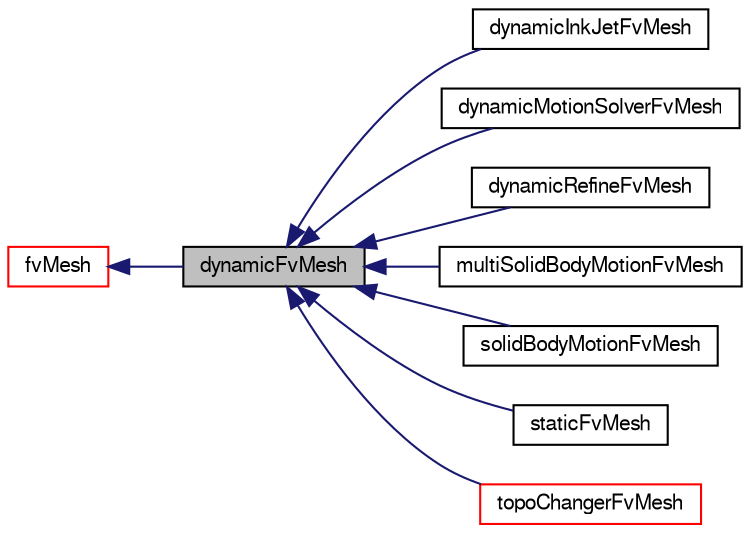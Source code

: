 digraph "dynamicFvMesh"
{
  bgcolor="transparent";
  edge [fontname="FreeSans",fontsize="10",labelfontname="FreeSans",labelfontsize="10"];
  node [fontname="FreeSans",fontsize="10",shape=record];
  rankdir="LR";
  Node0 [label="dynamicFvMesh",height=0.2,width=0.4,color="black", fillcolor="grey75", style="filled", fontcolor="black"];
  Node1 -> Node0 [dir="back",color="midnightblue",fontsize="10",style="solid",fontname="FreeSans"];
  Node1 [label="fvMesh",height=0.2,width=0.4,color="red",URL="$a22766.html",tooltip="Mesh data needed to do the Finite Volume discretisation. "];
  Node0 -> Node30 [dir="back",color="midnightblue",fontsize="10",style="solid",fontname="FreeSans"];
  Node30 [label="dynamicInkJetFvMesh",height=0.2,width=0.4,color="black",URL="$a21362.html",tooltip="Mesh motion specifically for the \"pumping\" system of an ink-jet injector. "];
  Node0 -> Node31 [dir="back",color="midnightblue",fontsize="10",style="solid",fontname="FreeSans"];
  Node31 [label="dynamicMotionSolverFvMesh",height=0.2,width=0.4,color="black",URL="$a21366.html",tooltip="The dynamicMotionSolverFvMesh. "];
  Node0 -> Node32 [dir="back",color="midnightblue",fontsize="10",style="solid",fontname="FreeSans"];
  Node32 [label="dynamicRefineFvMesh",height=0.2,width=0.4,color="black",URL="$a21370.html",tooltip="A fvMesh with built-in refinement. "];
  Node0 -> Node33 [dir="back",color="midnightblue",fontsize="10",style="solid",fontname="FreeSans"];
  Node33 [label="multiSolidBodyMotionFvMesh",height=0.2,width=0.4,color="black",URL="$a21374.html",tooltip="Solid-body motion of the mesh specified by a run-time selectable motion function. ..."];
  Node0 -> Node34 [dir="back",color="midnightblue",fontsize="10",style="solid",fontname="FreeSans"];
  Node34 [label="solidBodyMotionFvMesh",height=0.2,width=0.4,color="black",URL="$a21418.html",tooltip="Solid-body motion of the mesh specified by a run-time selectable motion function. ..."];
  Node0 -> Node35 [dir="back",color="midnightblue",fontsize="10",style="solid",fontname="FreeSans"];
  Node35 [label="staticFvMesh",height=0.2,width=0.4,color="black",URL="$a21422.html",tooltip="Foam::staticFvMesh. "];
  Node0 -> Node36 [dir="back",color="midnightblue",fontsize="10",style="solid",fontname="FreeSans"];
  Node36 [label="topoChangerFvMesh",height=0.2,width=0.4,color="red",URL="$a30470.html",tooltip="Abstract base class for a topology changing fvMesh. "];
}
